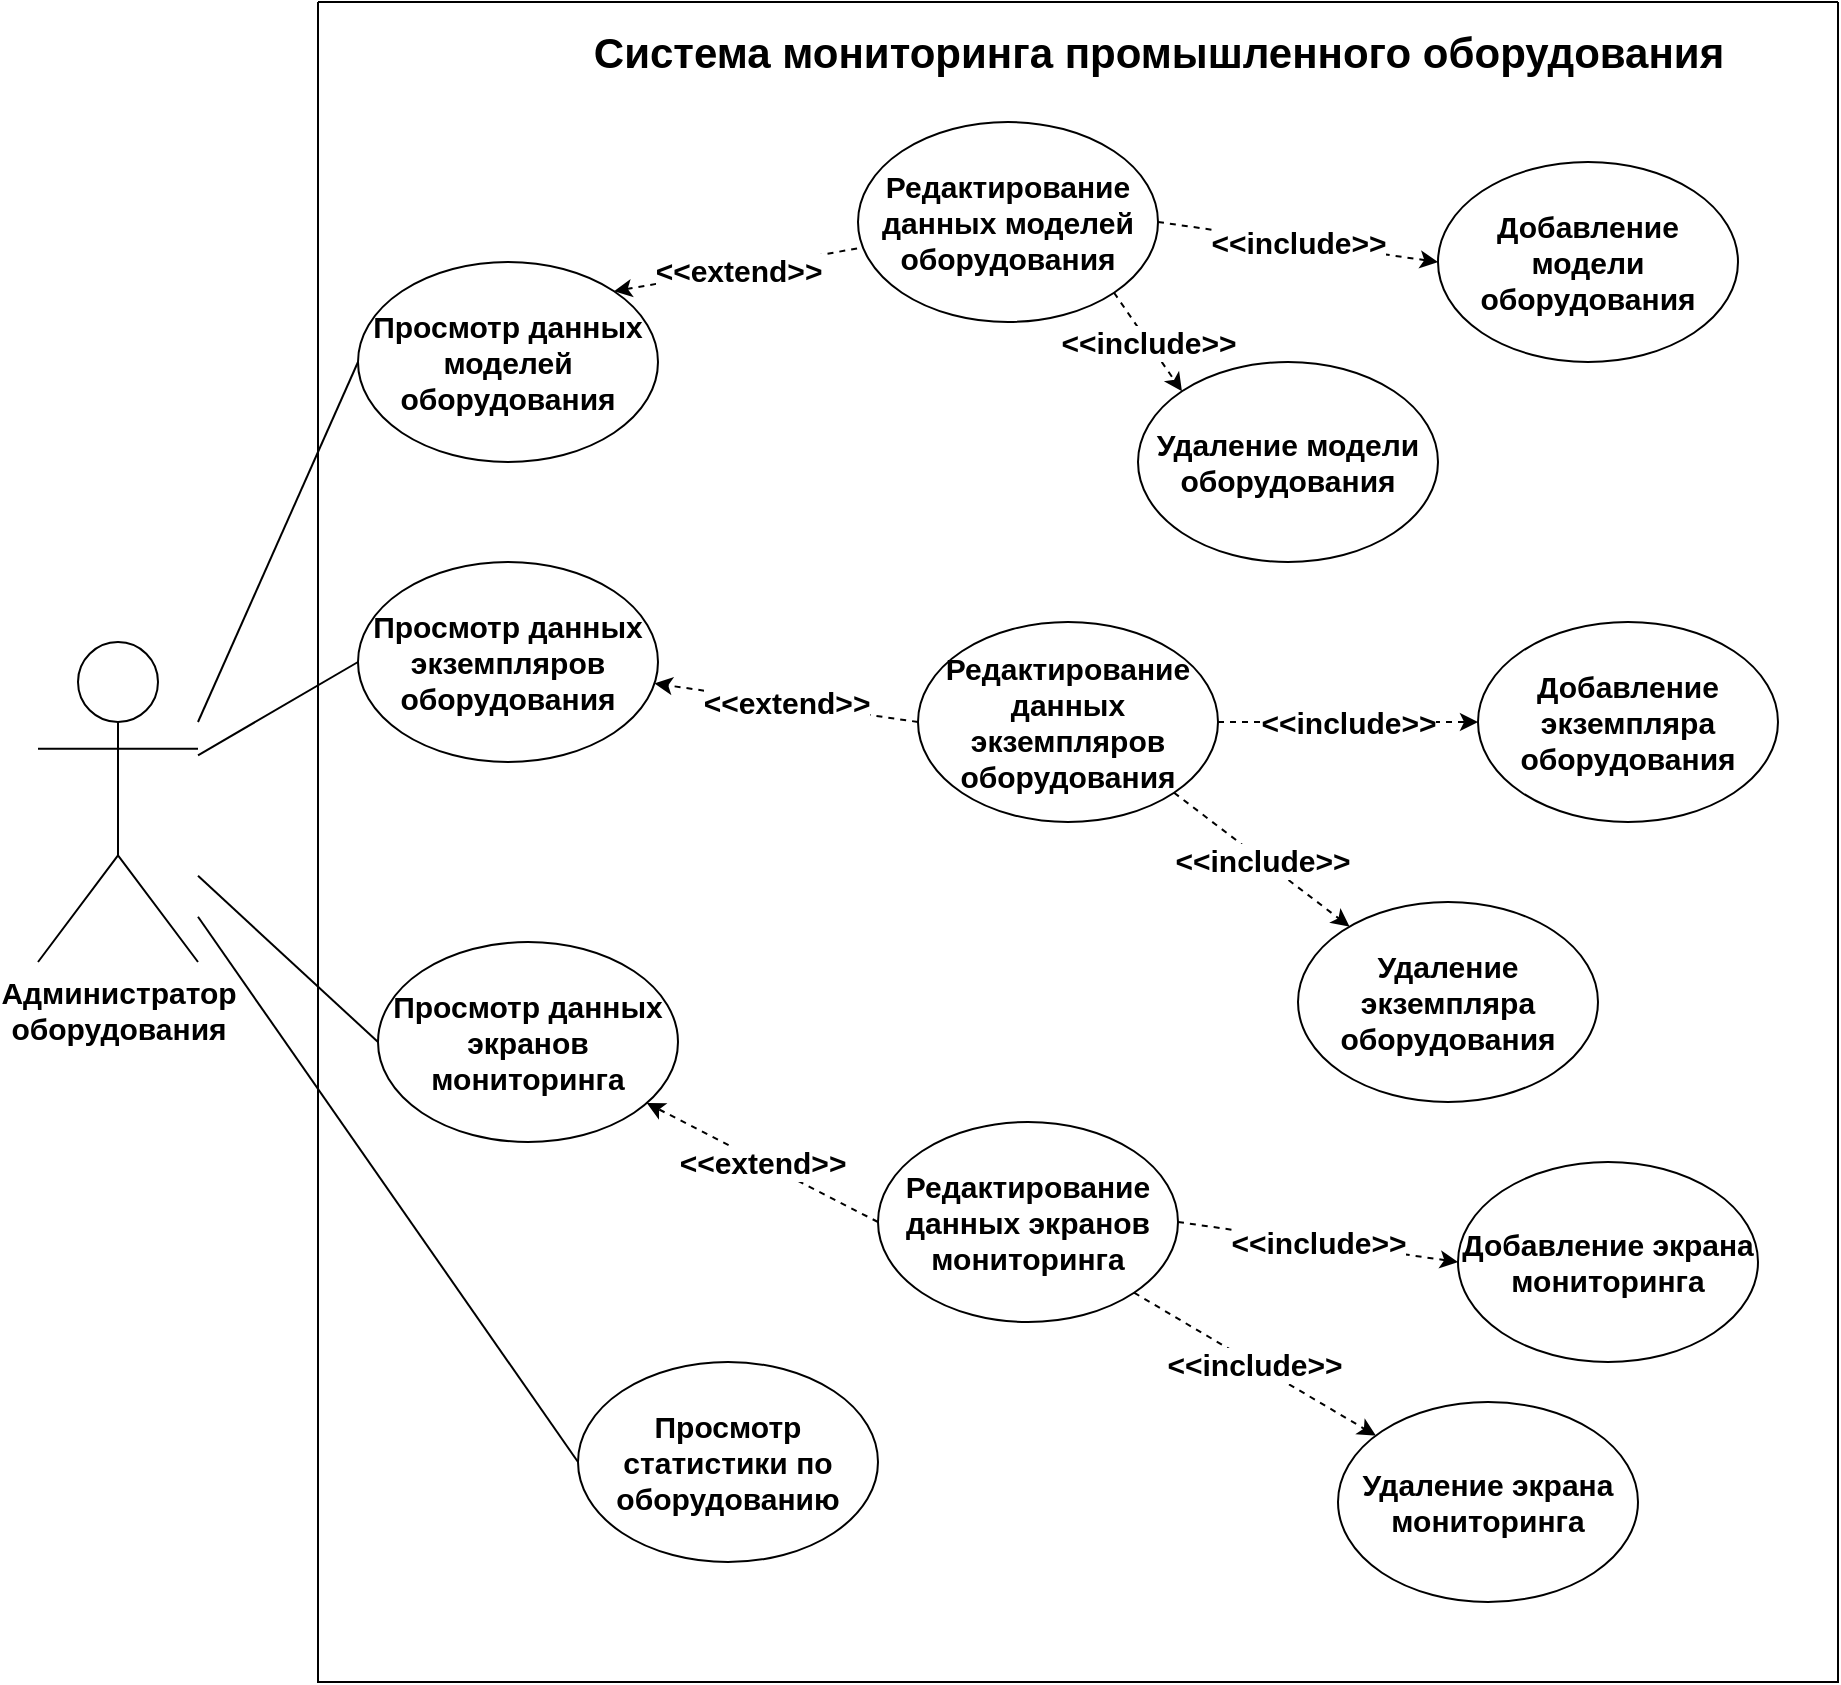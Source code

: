 <mxfile version="14.6.13" type="device"><diagram id="1eEwsLm97YfKVC_2imgf" name="Page-1"><mxGraphModel dx="2431" dy="1503" grid="1" gridSize="10" guides="1" tooltips="1" connect="1" arrows="1" fold="1" page="0" pageScale="1" pageWidth="827" pageHeight="1169" math="0" shadow="0"><root><mxCell id="0"/><mxCell id="1" parent="0"/><mxCell id="nC8xY-jUYGHmh64Gt1b1-9" style="rounded=0;orthogonalLoop=1;jettySize=auto;html=1;entryX=0;entryY=0.5;entryDx=0;entryDy=0;endArrow=none;endFill=0;fontSize=15;fontStyle=1" parent="1" target="nC8xY-jUYGHmh64Gt1b1-4" edge="1"><mxGeometry relative="1" as="geometry"><mxPoint x="-40" y="240" as="sourcePoint"/></mxGeometry></mxCell><mxCell id="nC8xY-jUYGHmh64Gt1b1-10" style="edgeStyle=none;rounded=0;orthogonalLoop=1;jettySize=auto;html=1;entryX=0;entryY=0.5;entryDx=0;entryDy=0;endArrow=none;endFill=0;fontSize=15;fontStyle=1" parent="1" source="nC8xY-jUYGHmh64Gt1b1-1" target="nC8xY-jUYGHmh64Gt1b1-5" edge="1"><mxGeometry relative="1" as="geometry"><mxPoint x="-20" y="253" as="sourcePoint"/></mxGeometry></mxCell><mxCell id="nC8xY-jUYGHmh64Gt1b1-1" value="Администратор&lt;br style=&quot;font-size: 15px&quot;&gt;оборудования" style="shape=umlActor;verticalLabelPosition=bottom;verticalAlign=top;html=1;outlineConnect=0;fontSize=15;fontStyle=1" parent="1" vertex="1"><mxGeometry x="-120" y="200" width="80" height="160" as="geometry"/></mxCell><mxCell id="nC8xY-jUYGHmh64Gt1b1-2" value="" style="swimlane;startSize=0;fontSize=15;fontStyle=1" parent="1" vertex="1"><mxGeometry x="20" y="-120" width="760" height="840" as="geometry"/></mxCell><mxCell id="nC8xY-jUYGHmh64Gt1b1-3" value="&lt;font style=&quot;font-size: 21px&quot;&gt;Система мониторинга промышленного оборудования&lt;/font&gt;" style="text;html=1;align=center;verticalAlign=middle;resizable=0;points=[];autosize=1;strokeColor=none;fontSize=15;fontStyle=1" parent="nC8xY-jUYGHmh64Gt1b1-2" vertex="1"><mxGeometry x="130" y="10" width="580" height="30" as="geometry"/></mxCell><mxCell id="nC8xY-jUYGHmh64Gt1b1-27" value="&amp;lt;&amp;lt;extend&amp;gt;&amp;gt;" style="edgeStyle=none;rounded=0;orthogonalLoop=1;jettySize=auto;html=1;exitX=1;exitY=0;exitDx=0;exitDy=0;dashed=1;endArrow=none;endFill=0;startArrow=classic;startFill=1;fontSize=15;fontStyle=1" parent="nC8xY-jUYGHmh64Gt1b1-2" source="nC8xY-jUYGHmh64Gt1b1-4" target="nC8xY-jUYGHmh64Gt1b1-26" edge="1"><mxGeometry relative="1" as="geometry"/></mxCell><mxCell id="nC8xY-jUYGHmh64Gt1b1-4" value="Просмотр данных моделей оборудования" style="ellipse;whiteSpace=wrap;html=1;fontSize=15;fontStyle=1" parent="nC8xY-jUYGHmh64Gt1b1-2" vertex="1"><mxGeometry x="20" y="130" width="150" height="100" as="geometry"/></mxCell><mxCell id="nC8xY-jUYGHmh64Gt1b1-5" value="Просмотр статистики по оборудованию" style="ellipse;whiteSpace=wrap;html=1;fontSize=15;fontStyle=1" parent="nC8xY-jUYGHmh64Gt1b1-2" vertex="1"><mxGeometry x="130" y="680" width="150" height="100" as="geometry"/></mxCell><mxCell id="nC8xY-jUYGHmh64Gt1b1-19" value="Добавление модели оборудования" style="ellipse;whiteSpace=wrap;html=1;fontSize=15;fontStyle=1" parent="nC8xY-jUYGHmh64Gt1b1-2" vertex="1"><mxGeometry x="560" y="80" width="150" height="100" as="geometry"/></mxCell><mxCell id="nC8xY-jUYGHmh64Gt1b1-23" value="Удаление модели оборудования" style="ellipse;whiteSpace=wrap;html=1;fontSize=15;fontStyle=1" parent="nC8xY-jUYGHmh64Gt1b1-2" vertex="1"><mxGeometry x="410" y="180" width="150" height="100" as="geometry"/></mxCell><mxCell id="nC8xY-jUYGHmh64Gt1b1-28" value="&amp;lt;&amp;lt;include&amp;gt;&amp;gt;" style="edgeStyle=none;rounded=0;orthogonalLoop=1;jettySize=auto;html=1;exitX=1;exitY=0.5;exitDx=0;exitDy=0;entryX=0;entryY=0.5;entryDx=0;entryDy=0;dashed=1;startArrow=none;startFill=0;endArrow=classic;endFill=1;fontSize=15;fontStyle=1" parent="nC8xY-jUYGHmh64Gt1b1-2" source="nC8xY-jUYGHmh64Gt1b1-26" target="nC8xY-jUYGHmh64Gt1b1-19" edge="1"><mxGeometry relative="1" as="geometry"/></mxCell><mxCell id="nC8xY-jUYGHmh64Gt1b1-29" value="&amp;lt;&amp;lt;include&amp;gt;&amp;gt;" style="edgeStyle=none;rounded=0;orthogonalLoop=1;jettySize=auto;html=1;exitX=1;exitY=1;exitDx=0;exitDy=0;entryX=0;entryY=0;entryDx=0;entryDy=0;dashed=1;startArrow=none;startFill=0;endArrow=classic;endFill=1;fontSize=15;fontStyle=1" parent="nC8xY-jUYGHmh64Gt1b1-2" source="nC8xY-jUYGHmh64Gt1b1-26" target="nC8xY-jUYGHmh64Gt1b1-23" edge="1"><mxGeometry relative="1" as="geometry"/></mxCell><mxCell id="nC8xY-jUYGHmh64Gt1b1-26" value="Редактирование данных моделей оборудования" style="ellipse;whiteSpace=wrap;html=1;fontSize=15;fontStyle=1" parent="nC8xY-jUYGHmh64Gt1b1-2" vertex="1"><mxGeometry x="270" y="60" width="150" height="100" as="geometry"/></mxCell><mxCell id="nC8xY-jUYGHmh64Gt1b1-36" value="Просмотр данных экземпляров оборудования" style="ellipse;whiteSpace=wrap;html=1;fontSize=15;fontStyle=1" parent="nC8xY-jUYGHmh64Gt1b1-2" vertex="1"><mxGeometry x="20" y="280" width="150" height="100" as="geometry"/></mxCell><mxCell id="nC8xY-jUYGHmh64Gt1b1-51" value="&lt;span style=&quot;font-weight: 700&quot;&gt;&amp;lt;&amp;lt;extend&amp;gt;&amp;gt;&lt;/span&gt;" style="edgeStyle=none;rounded=0;orthogonalLoop=1;jettySize=auto;html=1;exitX=0;exitY=0.5;exitDx=0;exitDy=0;fontSize=15;startArrow=none;startFill=0;endArrow=classic;endFill=1;dashed=1;" parent="nC8xY-jUYGHmh64Gt1b1-2" source="nC8xY-jUYGHmh64Gt1b1-50" target="nC8xY-jUYGHmh64Gt1b1-36" edge="1"><mxGeometry relative="1" as="geometry"/></mxCell><mxCell id="nC8xY-jUYGHmh64Gt1b1-54" value="&lt;span style=&quot;font-weight: 700&quot;&gt;&amp;lt;&amp;lt;include&amp;gt;&amp;gt;&lt;/span&gt;" style="edgeStyle=none;rounded=0;orthogonalLoop=1;jettySize=auto;html=1;exitX=1;exitY=0.5;exitDx=0;exitDy=0;entryX=0;entryY=0.5;entryDx=0;entryDy=0;dashed=1;fontSize=15;startArrow=none;startFill=0;endArrow=classic;endFill=1;" parent="nC8xY-jUYGHmh64Gt1b1-2" source="nC8xY-jUYGHmh64Gt1b1-50" target="nC8xY-jUYGHmh64Gt1b1-52" edge="1"><mxGeometry relative="1" as="geometry"/></mxCell><mxCell id="nC8xY-jUYGHmh64Gt1b1-55" value="&lt;span style=&quot;font-weight: 700&quot;&gt;&amp;lt;&amp;lt;include&amp;gt;&amp;gt;&lt;/span&gt;" style="edgeStyle=none;rounded=0;orthogonalLoop=1;jettySize=auto;html=1;exitX=1;exitY=1;exitDx=0;exitDy=0;dashed=1;fontSize=15;startArrow=none;startFill=0;endArrow=classic;endFill=1;" parent="nC8xY-jUYGHmh64Gt1b1-2" source="nC8xY-jUYGHmh64Gt1b1-50" target="nC8xY-jUYGHmh64Gt1b1-53" edge="1"><mxGeometry relative="1" as="geometry"/></mxCell><mxCell id="nC8xY-jUYGHmh64Gt1b1-50" value="Редактирование данных экземпляров оборудования" style="ellipse;whiteSpace=wrap;html=1;fontSize=15;fontStyle=1" parent="nC8xY-jUYGHmh64Gt1b1-2" vertex="1"><mxGeometry x="300" y="310" width="150" height="100" as="geometry"/></mxCell><mxCell id="nC8xY-jUYGHmh64Gt1b1-52" value="Добавление экземпляра оборудования" style="ellipse;whiteSpace=wrap;html=1;fontSize=15;fontStyle=1" parent="nC8xY-jUYGHmh64Gt1b1-2" vertex="1"><mxGeometry x="580" y="310" width="150" height="100" as="geometry"/></mxCell><mxCell id="nC8xY-jUYGHmh64Gt1b1-53" value="Удаление экземпляра оборудования" style="ellipse;whiteSpace=wrap;html=1;fontSize=15;fontStyle=1" parent="nC8xY-jUYGHmh64Gt1b1-2" vertex="1"><mxGeometry x="490" y="450" width="150" height="100" as="geometry"/></mxCell><mxCell id="Qexk5dYkPzKITRIpPgn_-1" value="Просмотр данных экранов мониторинга" style="ellipse;whiteSpace=wrap;html=1;fontSize=15;fontStyle=1" vertex="1" parent="nC8xY-jUYGHmh64Gt1b1-2"><mxGeometry x="30" y="470" width="150" height="100" as="geometry"/></mxCell><mxCell id="Qexk5dYkPzKITRIpPgn_-2" value="&lt;span style=&quot;font-weight: 700&quot;&gt;&amp;lt;&amp;lt;extend&amp;gt;&amp;gt;&lt;/span&gt;" style="edgeStyle=none;rounded=0;orthogonalLoop=1;jettySize=auto;html=1;exitX=0;exitY=0.5;exitDx=0;exitDy=0;fontSize=15;startArrow=none;startFill=0;endArrow=classic;endFill=1;dashed=1;" edge="1" parent="nC8xY-jUYGHmh64Gt1b1-2" source="Qexk5dYkPzKITRIpPgn_-5" target="Qexk5dYkPzKITRIpPgn_-1"><mxGeometry relative="1" as="geometry"/></mxCell><mxCell id="Qexk5dYkPzKITRIpPgn_-5" value="Редактирование данных экранов мониторинга" style="ellipse;whiteSpace=wrap;html=1;fontSize=15;fontStyle=1" vertex="1" parent="nC8xY-jUYGHmh64Gt1b1-2"><mxGeometry x="280" y="560" width="150" height="100" as="geometry"/></mxCell><mxCell id="Qexk5dYkPzKITRIpPgn_-6" value="Добавление экрана мониторинга" style="ellipse;whiteSpace=wrap;html=1;fontSize=15;fontStyle=1" vertex="1" parent="nC8xY-jUYGHmh64Gt1b1-2"><mxGeometry x="570" y="580" width="150" height="100" as="geometry"/></mxCell><mxCell id="Qexk5dYkPzKITRIpPgn_-3" value="&lt;span style=&quot;font-weight: 700&quot;&gt;&amp;lt;&amp;lt;include&amp;gt;&amp;gt;&lt;/span&gt;" style="edgeStyle=none;rounded=0;orthogonalLoop=1;jettySize=auto;html=1;exitX=1;exitY=0.5;exitDx=0;exitDy=0;entryX=0;entryY=0.5;entryDx=0;entryDy=0;dashed=1;fontSize=15;startArrow=none;startFill=0;endArrow=classic;endFill=1;" edge="1" parent="nC8xY-jUYGHmh64Gt1b1-2" source="Qexk5dYkPzKITRIpPgn_-5" target="Qexk5dYkPzKITRIpPgn_-6"><mxGeometry relative="1" as="geometry"/></mxCell><mxCell id="Qexk5dYkPzKITRIpPgn_-7" value="Удаление экрана мониторинга" style="ellipse;whiteSpace=wrap;html=1;fontSize=15;fontStyle=1" vertex="1" parent="nC8xY-jUYGHmh64Gt1b1-2"><mxGeometry x="510" y="700" width="150" height="100" as="geometry"/></mxCell><mxCell id="Qexk5dYkPzKITRIpPgn_-4" value="&lt;span style=&quot;font-weight: 700&quot;&gt;&amp;lt;&amp;lt;include&amp;gt;&amp;gt;&lt;/span&gt;" style="edgeStyle=none;rounded=0;orthogonalLoop=1;jettySize=auto;html=1;exitX=1;exitY=1;exitDx=0;exitDy=0;dashed=1;fontSize=15;startArrow=none;startFill=0;endArrow=classic;endFill=1;" edge="1" parent="nC8xY-jUYGHmh64Gt1b1-2" source="Qexk5dYkPzKITRIpPgn_-5" target="Qexk5dYkPzKITRIpPgn_-7"><mxGeometry relative="1" as="geometry"/></mxCell><mxCell id="nC8xY-jUYGHmh64Gt1b1-49" style="edgeStyle=none;rounded=0;orthogonalLoop=1;jettySize=auto;html=1;exitX=0;exitY=0.5;exitDx=0;exitDy=0;fontSize=15;startArrow=none;startFill=0;endArrow=none;endFill=0;" parent="1" source="nC8xY-jUYGHmh64Gt1b1-36" target="nC8xY-jUYGHmh64Gt1b1-1" edge="1"><mxGeometry relative="1" as="geometry"/></mxCell><mxCell id="Qexk5dYkPzKITRIpPgn_-8" style="edgeStyle=none;rounded=0;orthogonalLoop=1;jettySize=auto;html=1;exitX=0;exitY=0.5;exitDx=0;exitDy=0;fontSize=15;startArrow=none;startFill=0;endArrow=none;endFill=0;" edge="1" parent="1" source="Qexk5dYkPzKITRIpPgn_-1" target="nC8xY-jUYGHmh64Gt1b1-1"><mxGeometry relative="1" as="geometry"/></mxCell></root></mxGraphModel></diagram></mxfile>